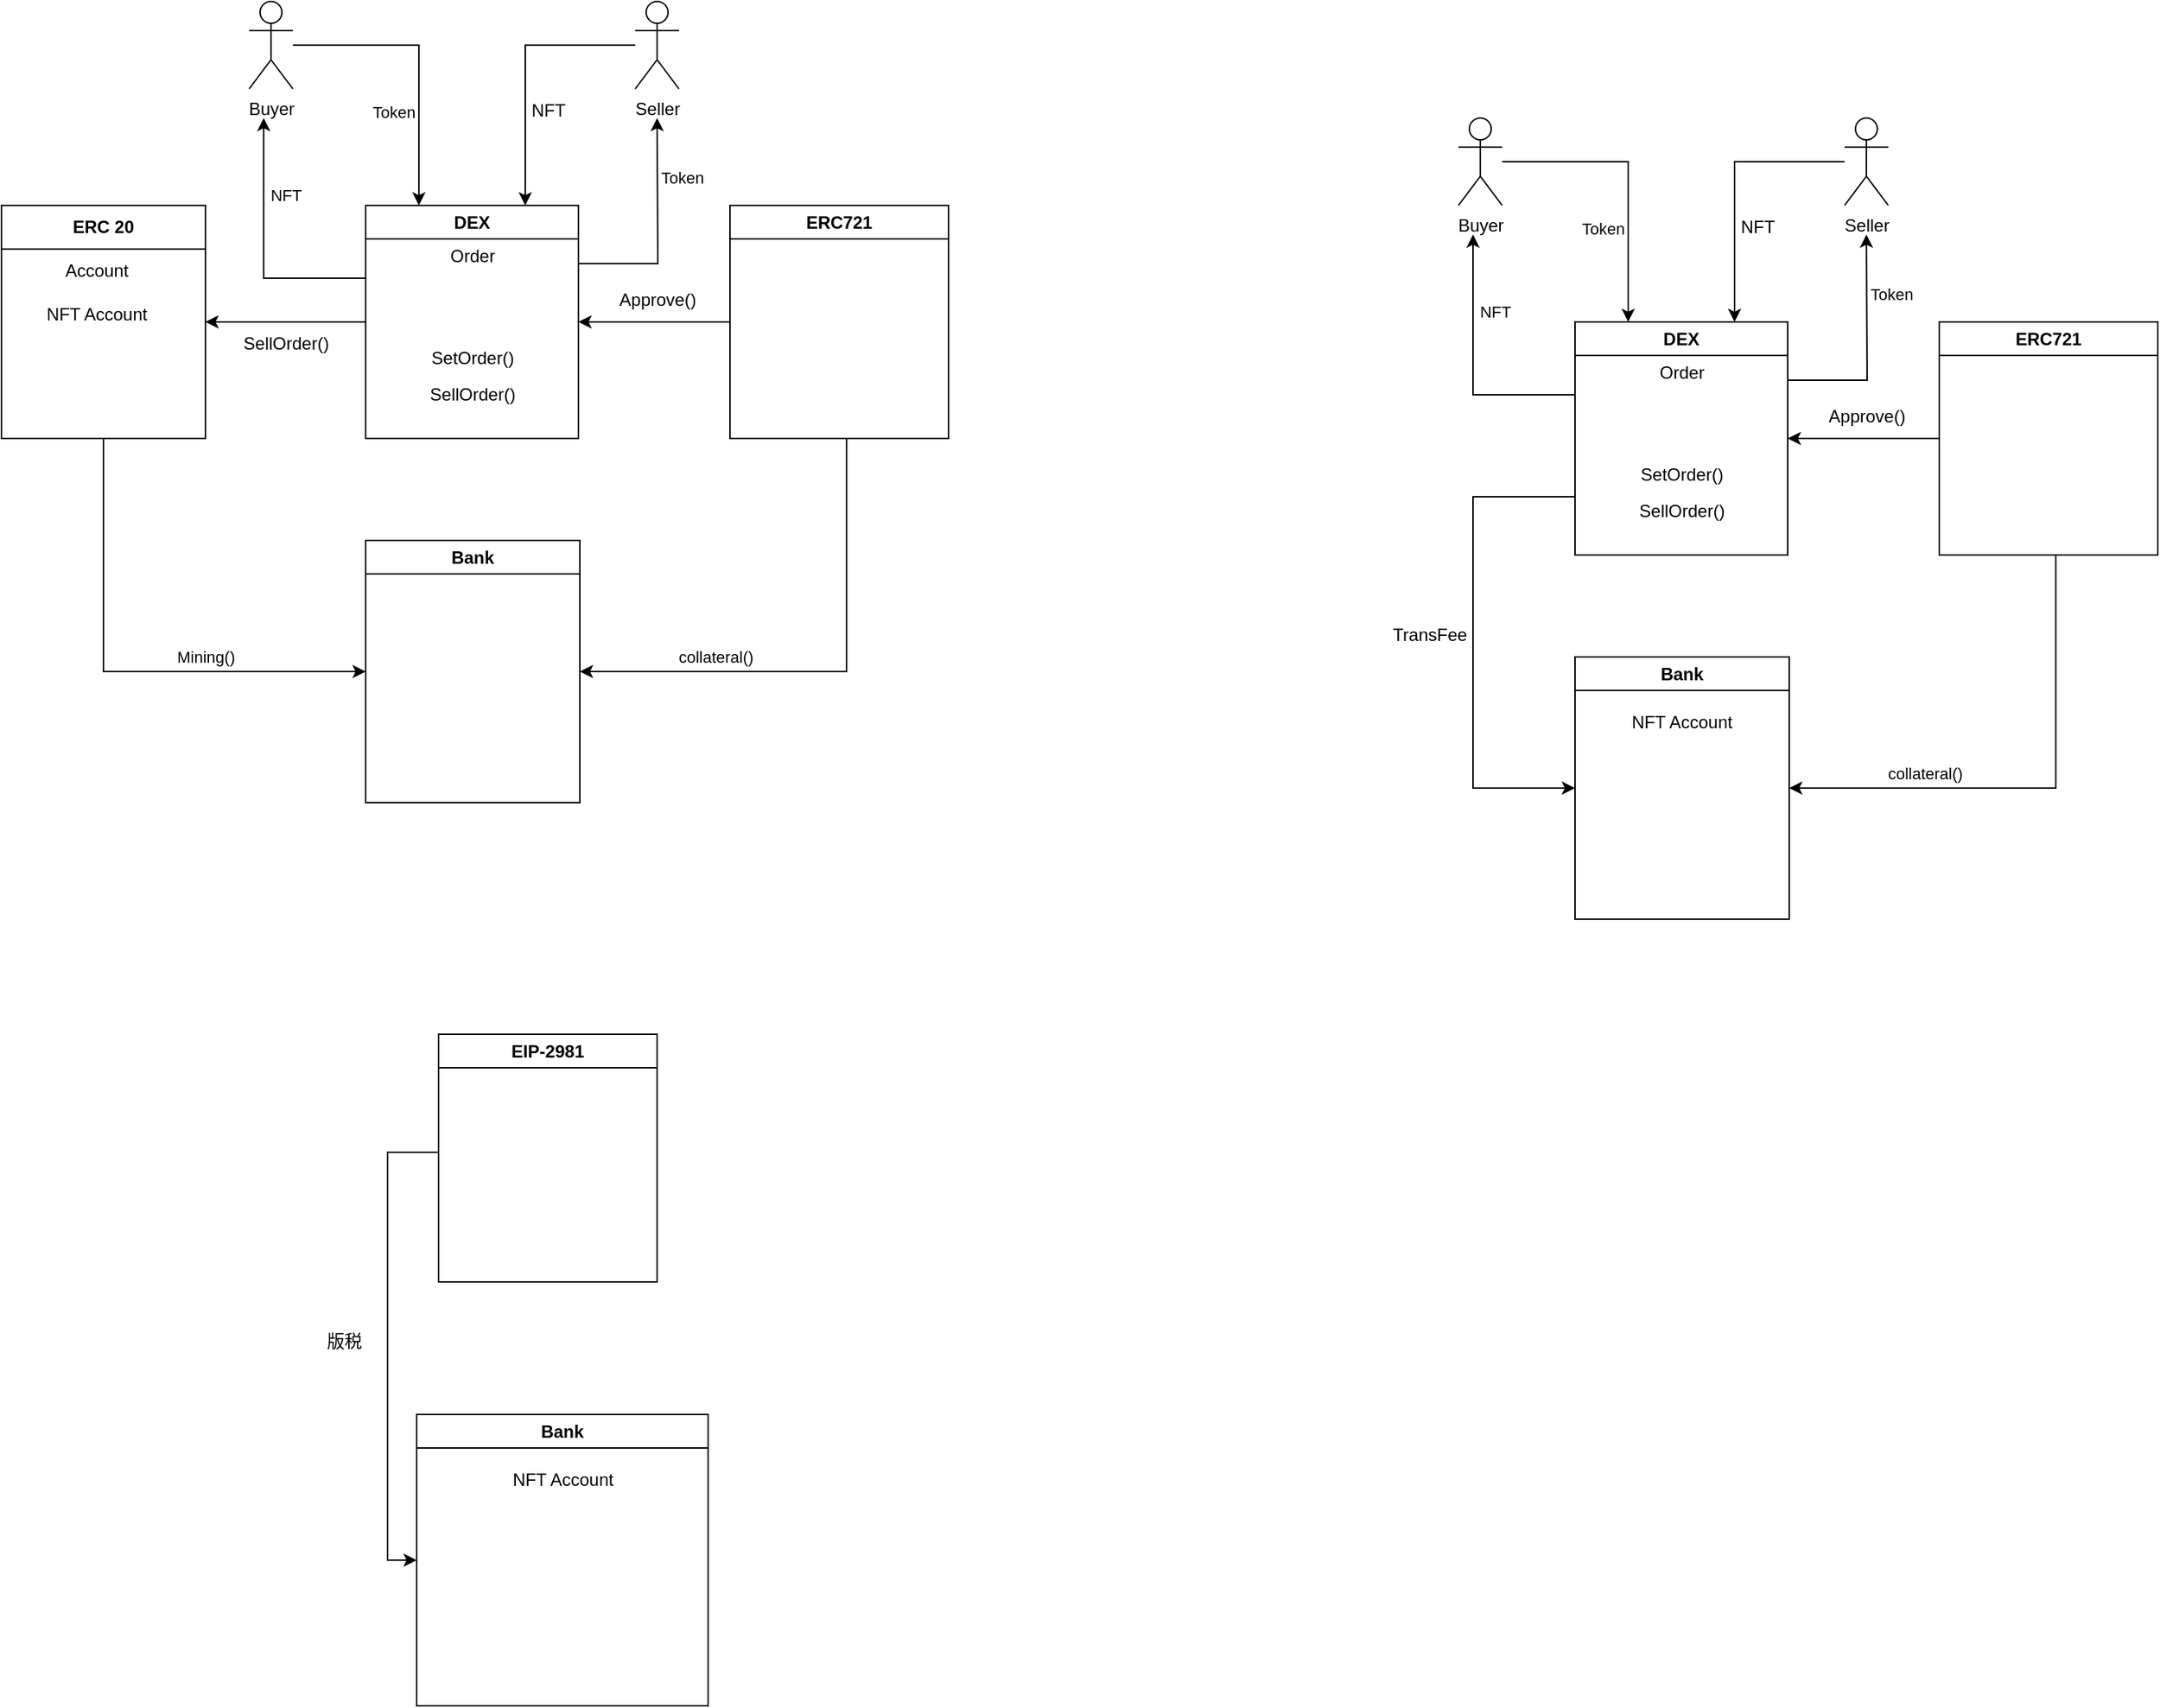 <mxfile version="21.0.2" type="github">
  <diagram name="第 1 页" id="GhYu5hjQb_tFR22Oqg20">
    <mxGraphModel dx="1122" dy="1807" grid="1" gridSize="10" guides="1" tooltips="1" connect="1" arrows="1" fold="1" page="1" pageScale="1" pageWidth="827" pageHeight="1169" math="0" shadow="0">
      <root>
        <mxCell id="0" />
        <mxCell id="1" parent="0" />
        <mxCell id="EH8zw30fIdEPAEvri086-34" style="edgeStyle=orthogonalEdgeStyle;rounded=0;orthogonalLoop=1;jettySize=auto;html=1;exitX=0.5;exitY=1;exitDx=0;exitDy=0;entryX=0;entryY=0.5;entryDx=0;entryDy=0;" edge="1" parent="1" source="EH8zw30fIdEPAEvri086-2" target="EH8zw30fIdEPAEvri086-33">
          <mxGeometry relative="1" as="geometry" />
        </mxCell>
        <mxCell id="EH8zw30fIdEPAEvri086-35" value="Mining()" style="edgeLabel;html=1;align=center;verticalAlign=middle;resizable=0;points=[];" vertex="1" connectable="0" parent="EH8zw30fIdEPAEvri086-34">
          <mxGeometry x="0.318" relative="1" as="geometry">
            <mxPoint x="6" y="-10" as="offset" />
          </mxGeometry>
        </mxCell>
        <mxCell id="EH8zw30fIdEPAEvri086-2" value="ERC 20" style="swimlane;whiteSpace=wrap;html=1;startSize=30;" vertex="1" parent="1">
          <mxGeometry x="130" y="100" width="140" height="160" as="geometry" />
        </mxCell>
        <mxCell id="EH8zw30fIdEPAEvri086-8" value="Account" style="text;html=1;align=center;verticalAlign=middle;resizable=0;points=[];autosize=1;strokeColor=none;fillColor=none;" vertex="1" parent="EH8zw30fIdEPAEvri086-2">
          <mxGeometry x="30" y="30" width="70" height="30" as="geometry" />
        </mxCell>
        <mxCell id="EH8zw30fIdEPAEvri086-9" value="NFT Account" style="text;html=1;align=center;verticalAlign=middle;resizable=0;points=[];autosize=1;strokeColor=none;fillColor=none;" vertex="1" parent="EH8zw30fIdEPAEvri086-2">
          <mxGeometry x="20" y="60" width="90" height="30" as="geometry" />
        </mxCell>
        <mxCell id="EH8zw30fIdEPAEvri086-6" style="edgeStyle=orthogonalEdgeStyle;rounded=0;orthogonalLoop=1;jettySize=auto;html=1;entryX=1;entryY=0.5;entryDx=0;entryDy=0;" edge="1" parent="1" source="EH8zw30fIdEPAEvri086-3" target="EH8zw30fIdEPAEvri086-2">
          <mxGeometry relative="1" as="geometry" />
        </mxCell>
        <mxCell id="EH8zw30fIdEPAEvri086-21" style="edgeStyle=orthogonalEdgeStyle;rounded=0;orthogonalLoop=1;jettySize=auto;html=1;" edge="1" parent="1" source="EH8zw30fIdEPAEvri086-3">
          <mxGeometry relative="1" as="geometry">
            <mxPoint x="310" y="40" as="targetPoint" />
            <Array as="points">
              <mxPoint x="310" y="150" />
            </Array>
          </mxGeometry>
        </mxCell>
        <mxCell id="EH8zw30fIdEPAEvri086-22" value="NFT" style="edgeLabel;html=1;align=center;verticalAlign=middle;resizable=0;points=[];" vertex="1" connectable="0" parent="EH8zw30fIdEPAEvri086-21">
          <mxGeometry x="0.411" relative="1" as="geometry">
            <mxPoint x="15" as="offset" />
          </mxGeometry>
        </mxCell>
        <mxCell id="EH8zw30fIdEPAEvri086-31" style="edgeStyle=orthogonalEdgeStyle;rounded=0;orthogonalLoop=1;jettySize=auto;html=1;exitX=1;exitY=0.25;exitDx=0;exitDy=0;" edge="1" parent="1" source="EH8zw30fIdEPAEvri086-3">
          <mxGeometry relative="1" as="geometry">
            <mxPoint x="580" y="40" as="targetPoint" />
          </mxGeometry>
        </mxCell>
        <mxCell id="EH8zw30fIdEPAEvri086-32" value="Token" style="edgeLabel;html=1;align=center;verticalAlign=middle;resizable=0;points=[];" vertex="1" connectable="0" parent="EH8zw30fIdEPAEvri086-31">
          <mxGeometry x="0.468" y="-4" relative="1" as="geometry">
            <mxPoint x="13" as="offset" />
          </mxGeometry>
        </mxCell>
        <mxCell id="EH8zw30fIdEPAEvri086-3" value="DEX" style="swimlane;whiteSpace=wrap;html=1;" vertex="1" parent="1">
          <mxGeometry x="380" y="100" width="146" height="160" as="geometry" />
        </mxCell>
        <mxCell id="EH8zw30fIdEPAEvri086-10" value="Order" style="text;html=1;align=center;verticalAlign=middle;resizable=0;points=[];autosize=1;strokeColor=none;fillColor=none;" vertex="1" parent="EH8zw30fIdEPAEvri086-3">
          <mxGeometry x="48" y="20" width="50" height="30" as="geometry" />
        </mxCell>
        <mxCell id="EH8zw30fIdEPAEvri086-15" value="SetOrder()" style="text;html=1;align=center;verticalAlign=middle;resizable=0;points=[];autosize=1;strokeColor=none;fillColor=none;" vertex="1" parent="EH8zw30fIdEPAEvri086-3">
          <mxGeometry x="33" y="90" width="80" height="30" as="geometry" />
        </mxCell>
        <mxCell id="EH8zw30fIdEPAEvri086-23" value="SellOrder()" style="text;html=1;align=center;verticalAlign=middle;resizable=0;points=[];autosize=1;strokeColor=none;fillColor=none;" vertex="1" parent="EH8zw30fIdEPAEvri086-3">
          <mxGeometry x="33" y="115" width="80" height="30" as="geometry" />
        </mxCell>
        <mxCell id="EH8zw30fIdEPAEvri086-5" style="edgeStyle=orthogonalEdgeStyle;rounded=0;orthogonalLoop=1;jettySize=auto;html=1;entryX=1;entryY=0.5;entryDx=0;entryDy=0;" edge="1" parent="1" source="EH8zw30fIdEPAEvri086-4" target="EH8zw30fIdEPAEvri086-3">
          <mxGeometry relative="1" as="geometry" />
        </mxCell>
        <mxCell id="EH8zw30fIdEPAEvri086-36" style="edgeStyle=orthogonalEdgeStyle;rounded=0;orthogonalLoop=1;jettySize=auto;html=1;entryX=1;entryY=0.5;entryDx=0;entryDy=0;" edge="1" parent="1" source="EH8zw30fIdEPAEvri086-4" target="EH8zw30fIdEPAEvri086-33">
          <mxGeometry relative="1" as="geometry">
            <Array as="points">
              <mxPoint x="710" y="420" />
            </Array>
          </mxGeometry>
        </mxCell>
        <mxCell id="EH8zw30fIdEPAEvri086-37" value="collateral()" style="edgeLabel;html=1;align=center;verticalAlign=middle;resizable=0;points=[];" vertex="1" connectable="0" parent="EH8zw30fIdEPAEvri086-36">
          <mxGeometry x="0.469" y="-4" relative="1" as="geometry">
            <mxPoint x="2" y="-6" as="offset" />
          </mxGeometry>
        </mxCell>
        <mxCell id="EH8zw30fIdEPAEvri086-4" value="ERC721" style="swimlane;whiteSpace=wrap;html=1;" vertex="1" parent="1">
          <mxGeometry x="630" y="100" width="150" height="160" as="geometry" />
        </mxCell>
        <mxCell id="EH8zw30fIdEPAEvri086-11" value="SellOrder()" style="text;html=1;align=center;verticalAlign=middle;resizable=0;points=[];autosize=1;strokeColor=none;fillColor=none;" vertex="1" parent="1">
          <mxGeometry x="285" y="180" width="80" height="30" as="geometry" />
        </mxCell>
        <mxCell id="EH8zw30fIdEPAEvri086-13" value="Approve()" style="text;html=1;align=center;verticalAlign=middle;resizable=0;points=[];autosize=1;strokeColor=none;fillColor=none;" vertex="1" parent="1">
          <mxGeometry x="540" y="150" width="80" height="30" as="geometry" />
        </mxCell>
        <mxCell id="EH8zw30fIdEPAEvri086-18" style="edgeStyle=orthogonalEdgeStyle;rounded=0;orthogonalLoop=1;jettySize=auto;html=1;entryX=0.25;entryY=0;entryDx=0;entryDy=0;" edge="1" parent="1" source="EH8zw30fIdEPAEvri086-16" target="EH8zw30fIdEPAEvri086-3">
          <mxGeometry relative="1" as="geometry" />
        </mxCell>
        <mxCell id="EH8zw30fIdEPAEvri086-20" value="Token" style="edgeLabel;html=1;align=center;verticalAlign=middle;resizable=0;points=[];" vertex="1" connectable="0" parent="EH8zw30fIdEPAEvri086-18">
          <mxGeometry x="0.328" y="1" relative="1" as="geometry">
            <mxPoint x="-19" y="2" as="offset" />
          </mxGeometry>
        </mxCell>
        <mxCell id="EH8zw30fIdEPAEvri086-16" value="Buyer" style="shape=umlActor;verticalLabelPosition=bottom;verticalAlign=top;html=1;outlineConnect=0;" vertex="1" parent="1">
          <mxGeometry x="300" y="-40" width="30" height="60" as="geometry" />
        </mxCell>
        <mxCell id="EH8zw30fIdEPAEvri086-29" style="edgeStyle=orthogonalEdgeStyle;rounded=0;orthogonalLoop=1;jettySize=auto;html=1;entryX=0.75;entryY=0;entryDx=0;entryDy=0;" edge="1" parent="1" source="EH8zw30fIdEPAEvri086-24" target="EH8zw30fIdEPAEvri086-3">
          <mxGeometry relative="1" as="geometry" />
        </mxCell>
        <mxCell id="EH8zw30fIdEPAEvri086-24" value="Seller" style="shape=umlActor;verticalLabelPosition=bottom;verticalAlign=top;html=1;outlineConnect=0;" vertex="1" parent="1">
          <mxGeometry x="565" y="-40" width="30" height="60" as="geometry" />
        </mxCell>
        <mxCell id="EH8zw30fIdEPAEvri086-30" value="NFT" style="text;html=1;align=center;verticalAlign=middle;resizable=0;points=[];autosize=1;strokeColor=none;fillColor=none;" vertex="1" parent="1">
          <mxGeometry x="480" y="20" width="50" height="30" as="geometry" />
        </mxCell>
        <mxCell id="EH8zw30fIdEPAEvri086-33" value="Bank" style="swimlane;whiteSpace=wrap;html=1;" vertex="1" parent="1">
          <mxGeometry x="380" y="330" width="147" height="180" as="geometry" />
        </mxCell>
        <mxCell id="EH8zw30fIdEPAEvri086-40" style="edgeStyle=orthogonalEdgeStyle;rounded=0;orthogonalLoop=1;jettySize=auto;html=1;entryX=0;entryY=0.5;entryDx=0;entryDy=0;" edge="1" parent="1" target="EH8zw30fIdEPAEvri086-39">
          <mxGeometry relative="1" as="geometry">
            <mxPoint x="430" y="750" as="sourcePoint" />
            <Array as="points">
              <mxPoint x="395" y="750" />
              <mxPoint x="395" y="1030" />
            </Array>
          </mxGeometry>
        </mxCell>
        <mxCell id="EH8zw30fIdEPAEvri086-38" value="EIP-2981" style="swimlane;whiteSpace=wrap;html=1;" vertex="1" parent="1">
          <mxGeometry x="430" y="669" width="150" height="170" as="geometry" />
        </mxCell>
        <mxCell id="EH8zw30fIdEPAEvri086-39" value="Bank" style="swimlane;whiteSpace=wrap;html=1;" vertex="1" parent="1">
          <mxGeometry x="415" y="930" width="200" height="200" as="geometry" />
        </mxCell>
        <mxCell id="EH8zw30fIdEPAEvri086-42" value="NFT Account" style="text;html=1;align=center;verticalAlign=middle;resizable=0;points=[];autosize=1;strokeColor=none;fillColor=none;" vertex="1" parent="EH8zw30fIdEPAEvri086-39">
          <mxGeometry x="55" y="30" width="90" height="30" as="geometry" />
        </mxCell>
        <mxCell id="EH8zw30fIdEPAEvri086-41" value="版税" style="text;html=1;align=center;verticalAlign=middle;resizable=0;points=[];autosize=1;strokeColor=none;fillColor=none;" vertex="1" parent="1">
          <mxGeometry x="340" y="865" width="50" height="30" as="geometry" />
        </mxCell>
        <mxCell id="EH8zw30fIdEPAEvri086-48" style="edgeStyle=orthogonalEdgeStyle;rounded=0;orthogonalLoop=1;jettySize=auto;html=1;entryX=0;entryY=0.5;entryDx=0;entryDy=0;exitX=0;exitY=0.75;exitDx=0;exitDy=0;" edge="1" parent="1" source="EH8zw30fIdEPAEvri086-53" target="EH8zw30fIdEPAEvri086-69">
          <mxGeometry relative="1" as="geometry">
            <mxPoint x="1100" y="260" as="targetPoint" />
            <Array as="points">
              <mxPoint x="1140" y="300" />
              <mxPoint x="1140" y="500" />
            </Array>
          </mxGeometry>
        </mxCell>
        <mxCell id="EH8zw30fIdEPAEvri086-49" style="edgeStyle=orthogonalEdgeStyle;rounded=0;orthogonalLoop=1;jettySize=auto;html=1;" edge="1" parent="1" source="EH8zw30fIdEPAEvri086-53">
          <mxGeometry relative="1" as="geometry">
            <mxPoint x="1140" y="120" as="targetPoint" />
            <Array as="points">
              <mxPoint x="1140" y="230" />
            </Array>
          </mxGeometry>
        </mxCell>
        <mxCell id="EH8zw30fIdEPAEvri086-50" value="NFT" style="edgeLabel;html=1;align=center;verticalAlign=middle;resizable=0;points=[];" vertex="1" connectable="0" parent="EH8zw30fIdEPAEvri086-49">
          <mxGeometry x="0.411" relative="1" as="geometry">
            <mxPoint x="15" as="offset" />
          </mxGeometry>
        </mxCell>
        <mxCell id="EH8zw30fIdEPAEvri086-51" style="edgeStyle=orthogonalEdgeStyle;rounded=0;orthogonalLoop=1;jettySize=auto;html=1;exitX=1;exitY=0.25;exitDx=0;exitDy=0;" edge="1" parent="1" source="EH8zw30fIdEPAEvri086-53">
          <mxGeometry relative="1" as="geometry">
            <mxPoint x="1410" y="120" as="targetPoint" />
          </mxGeometry>
        </mxCell>
        <mxCell id="EH8zw30fIdEPAEvri086-52" value="Token" style="edgeLabel;html=1;align=center;verticalAlign=middle;resizable=0;points=[];" vertex="1" connectable="0" parent="EH8zw30fIdEPAEvri086-51">
          <mxGeometry x="0.468" y="-4" relative="1" as="geometry">
            <mxPoint x="13" as="offset" />
          </mxGeometry>
        </mxCell>
        <mxCell id="EH8zw30fIdEPAEvri086-53" value="DEX" style="swimlane;whiteSpace=wrap;html=1;" vertex="1" parent="1">
          <mxGeometry x="1210" y="180" width="146" height="160" as="geometry" />
        </mxCell>
        <mxCell id="EH8zw30fIdEPAEvri086-54" value="Order" style="text;html=1;align=center;verticalAlign=middle;resizable=0;points=[];autosize=1;strokeColor=none;fillColor=none;" vertex="1" parent="EH8zw30fIdEPAEvri086-53">
          <mxGeometry x="48" y="20" width="50" height="30" as="geometry" />
        </mxCell>
        <mxCell id="EH8zw30fIdEPAEvri086-55" value="SetOrder()" style="text;html=1;align=center;verticalAlign=middle;resizable=0;points=[];autosize=1;strokeColor=none;fillColor=none;" vertex="1" parent="EH8zw30fIdEPAEvri086-53">
          <mxGeometry x="33" y="90" width="80" height="30" as="geometry" />
        </mxCell>
        <mxCell id="EH8zw30fIdEPAEvri086-56" value="SellOrder()" style="text;html=1;align=center;verticalAlign=middle;resizable=0;points=[];autosize=1;strokeColor=none;fillColor=none;" vertex="1" parent="EH8zw30fIdEPAEvri086-53">
          <mxGeometry x="33" y="115" width="80" height="30" as="geometry" />
        </mxCell>
        <mxCell id="EH8zw30fIdEPAEvri086-57" style="edgeStyle=orthogonalEdgeStyle;rounded=0;orthogonalLoop=1;jettySize=auto;html=1;entryX=1;entryY=0.5;entryDx=0;entryDy=0;" edge="1" parent="1" source="EH8zw30fIdEPAEvri086-60" target="EH8zw30fIdEPAEvri086-53">
          <mxGeometry relative="1" as="geometry" />
        </mxCell>
        <mxCell id="EH8zw30fIdEPAEvri086-58" style="edgeStyle=orthogonalEdgeStyle;rounded=0;orthogonalLoop=1;jettySize=auto;html=1;entryX=1;entryY=0.5;entryDx=0;entryDy=0;" edge="1" parent="1" source="EH8zw30fIdEPAEvri086-60" target="EH8zw30fIdEPAEvri086-69">
          <mxGeometry relative="1" as="geometry">
            <Array as="points">
              <mxPoint x="1540" y="500" />
            </Array>
          </mxGeometry>
        </mxCell>
        <mxCell id="EH8zw30fIdEPAEvri086-59" value="collateral()" style="edgeLabel;html=1;align=center;verticalAlign=middle;resizable=0;points=[];" vertex="1" connectable="0" parent="EH8zw30fIdEPAEvri086-58">
          <mxGeometry x="0.469" y="-4" relative="1" as="geometry">
            <mxPoint x="2" y="-6" as="offset" />
          </mxGeometry>
        </mxCell>
        <mxCell id="EH8zw30fIdEPAEvri086-60" value="ERC721" style="swimlane;whiteSpace=wrap;html=1;" vertex="1" parent="1">
          <mxGeometry x="1460" y="180" width="150" height="160" as="geometry" />
        </mxCell>
        <mxCell id="EH8zw30fIdEPAEvri086-61" value="TransFee" style="text;html=1;align=center;verticalAlign=middle;resizable=0;points=[];autosize=1;strokeColor=none;fillColor=none;" vertex="1" parent="1">
          <mxGeometry x="1075" y="380" width="70" height="30" as="geometry" />
        </mxCell>
        <mxCell id="EH8zw30fIdEPAEvri086-62" value="Approve()" style="text;html=1;align=center;verticalAlign=middle;resizable=0;points=[];autosize=1;strokeColor=none;fillColor=none;" vertex="1" parent="1">
          <mxGeometry x="1370" y="230" width="80" height="30" as="geometry" />
        </mxCell>
        <mxCell id="EH8zw30fIdEPAEvri086-63" style="edgeStyle=orthogonalEdgeStyle;rounded=0;orthogonalLoop=1;jettySize=auto;html=1;entryX=0.25;entryY=0;entryDx=0;entryDy=0;" edge="1" parent="1" source="EH8zw30fIdEPAEvri086-65" target="EH8zw30fIdEPAEvri086-53">
          <mxGeometry relative="1" as="geometry" />
        </mxCell>
        <mxCell id="EH8zw30fIdEPAEvri086-64" value="Token" style="edgeLabel;html=1;align=center;verticalAlign=middle;resizable=0;points=[];" vertex="1" connectable="0" parent="EH8zw30fIdEPAEvri086-63">
          <mxGeometry x="0.328" y="1" relative="1" as="geometry">
            <mxPoint x="-19" y="2" as="offset" />
          </mxGeometry>
        </mxCell>
        <mxCell id="EH8zw30fIdEPAEvri086-65" value="Buyer" style="shape=umlActor;verticalLabelPosition=bottom;verticalAlign=top;html=1;outlineConnect=0;" vertex="1" parent="1">
          <mxGeometry x="1130" y="40" width="30" height="60" as="geometry" />
        </mxCell>
        <mxCell id="EH8zw30fIdEPAEvri086-66" style="edgeStyle=orthogonalEdgeStyle;rounded=0;orthogonalLoop=1;jettySize=auto;html=1;entryX=0.75;entryY=0;entryDx=0;entryDy=0;" edge="1" parent="1" source="EH8zw30fIdEPAEvri086-67" target="EH8zw30fIdEPAEvri086-53">
          <mxGeometry relative="1" as="geometry" />
        </mxCell>
        <mxCell id="EH8zw30fIdEPAEvri086-67" value="Seller" style="shape=umlActor;verticalLabelPosition=bottom;verticalAlign=top;html=1;outlineConnect=0;" vertex="1" parent="1">
          <mxGeometry x="1395" y="40" width="30" height="60" as="geometry" />
        </mxCell>
        <mxCell id="EH8zw30fIdEPAEvri086-68" value="NFT" style="text;html=1;align=center;verticalAlign=middle;resizable=0;points=[];autosize=1;strokeColor=none;fillColor=none;" vertex="1" parent="1">
          <mxGeometry x="1310" y="100" width="50" height="30" as="geometry" />
        </mxCell>
        <mxCell id="EH8zw30fIdEPAEvri086-69" value="Bank" style="swimlane;whiteSpace=wrap;html=1;" vertex="1" parent="1">
          <mxGeometry x="1210" y="410" width="147" height="180" as="geometry" />
        </mxCell>
        <mxCell id="EH8zw30fIdEPAEvri086-70" value="NFT Account" style="text;html=1;align=center;verticalAlign=middle;resizable=0;points=[];autosize=1;strokeColor=none;fillColor=none;" vertex="1" parent="EH8zw30fIdEPAEvri086-69">
          <mxGeometry x="28" y="30" width="90" height="30" as="geometry" />
        </mxCell>
      </root>
    </mxGraphModel>
  </diagram>
</mxfile>
